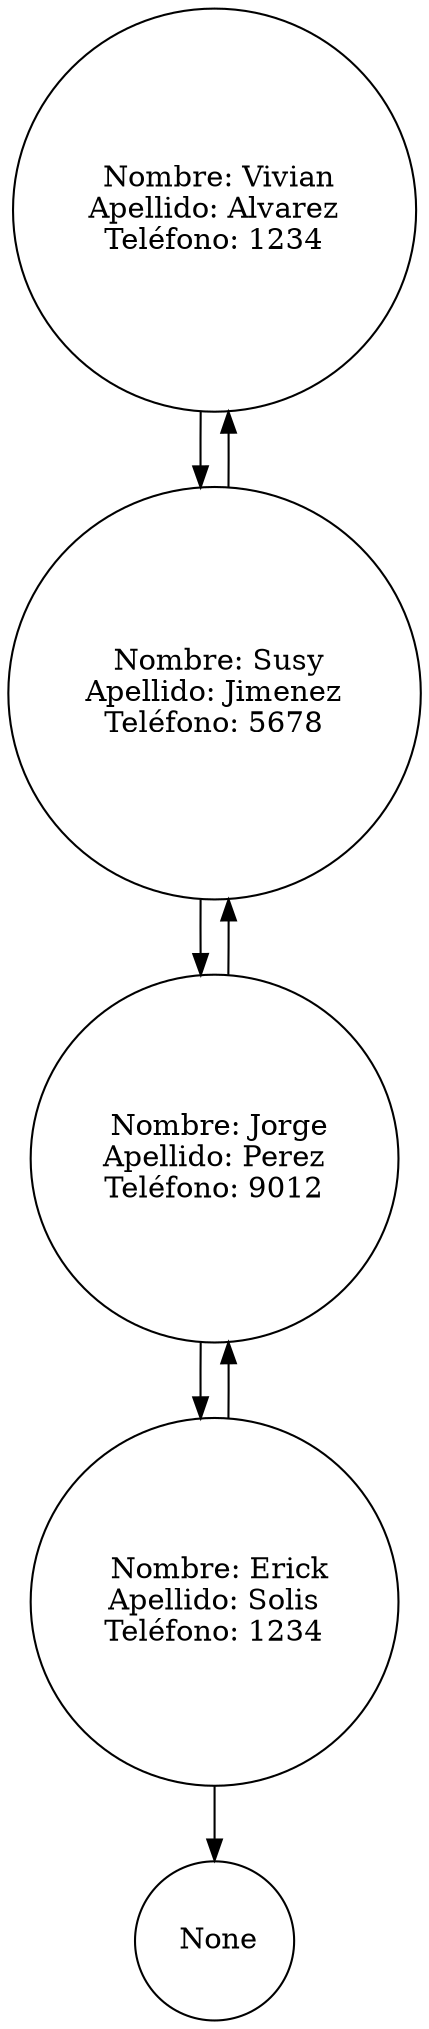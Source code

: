 digraph G{
Nodo1[shape = circle, label =" Nombre: Vivian
Apellido: Alvarez
Teléfono: 1234"]
Nodo2[shape = circle, label =" Nombre: Susy
Apellido: Jimenez
Teléfono: 5678"]
Nodo3[shape = circle, label =" Nombre: Jorge
Apellido: Perez
Teléfono: 9012"]
Nodo4[shape = circle, label =" Nombre: Erick
Apellido: Solis
Teléfono: 1234"]
Cola[shape = circle, label =" None"]
Nodo1->Nodo2->Nodo1
Nodo2->Nodo3->Nodo2
Nodo3->Nodo4->Nodo3
Nodo4->Cola
}